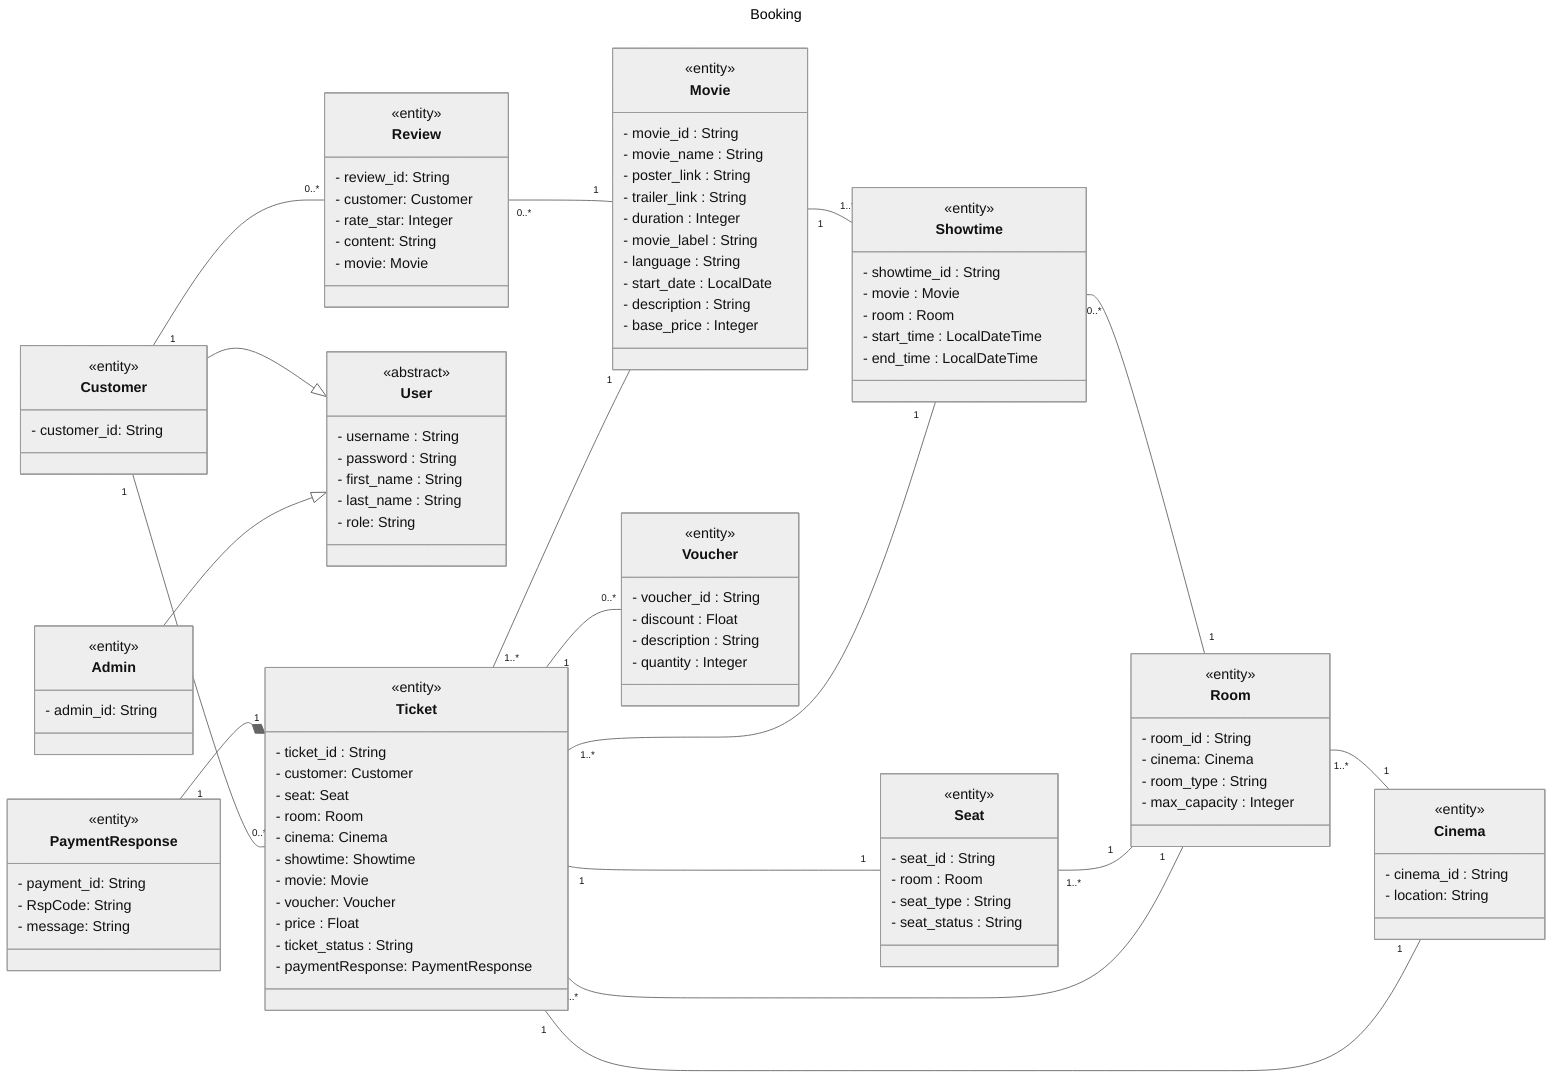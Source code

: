 ---
config:
  theme: neutral
  layout: dagre
  look: classic
title: Booking
---
classDiagram
direction LR
    class Movie {
	    - movie_id : String
	    - movie_name : String
	    - poster_link : String
	    - trailer_link : String
	    - duration : Integer
	    - movie_label : String
	    - language : String
	    - start_date : LocalDate
	    - description : String
	    - base_price : Integer
    }
    class Showtime {
	    - showtime_id : String
	    - movie : Movie
	    - room : Room
	    - start_time : LocalDateTime
	    - end_time : LocalDateTime
    }
    class Seat {
	    - seat_id : String
	    - room : Room
	    - seat_type : String
	    - seat_status : String
    }
    class Room {
	    - room_id : String
        - cinema: Cinema
	    - room_type : String
	    - max_capacity : Integer
    }
    class Cinema {
	    - cinema_id : String
	    - location: String
    }
    class Ticket {
	    - ticket_id : String
	    - customer: Customer
	    - seat: Seat
	    - room: Room
        - cinema: Cinema
	    - showtime: Showtime
	    - movie: Movie
	    - voucher: Voucher
	    - price : Float
	    - ticket_status : String
	    - paymentResponse: PaymentResponse
    }
    class Voucher {
	    - voucher_id : String
	    - discount : Float
	    - description : String
	    - quantity : Integer
    }
    class Customer {
	    - customer_id: String
    }
    class User {
	    - username : String
	    - password : String
	    - first_name : String
	    - last_name : String
	    - role: String
    }
    class Admin {
	    - admin_id: String
    }
    class PaymentResponse {
	    - payment_id: String
	    - RspCode: String
	    - message: String
    }
    class Review {
	    - review_id: String
	    - customer: Customer
	    - rate_star: Integer
	    - content: String
	    - movie: Movie
    }

	<<abstract>> User
	<<entity>> Movie
	<<entity>> Showtime
	<<entity>> Seat
	<<entity>> Room
	<<entity>> Ticket
	<<entity>> Voucher
	<<entity>> Customer
	<<entity>> Admin
	<<entity>> PaymentResponse
	<<entity>> Review
    <<entity>> Cinema

    Customer --|> User
    Admin --|> User
    PaymentResponse "1" --* "1" Ticket
    Review "0..*" -- "1" Movie
    Customer "1" -- "0..*" Review
    Movie "1" -- "1..*" Showtime
    Showtime "0..*" -- "1" Room
    Seat "1..*" -- "1" Room
    Ticket "1" -- "1" Seat
    Room "1..*" -- "1" Cinema
    Ticket "1..*" -- "1" Room
    Ticket "1..*" -- "1" Showtime
    Ticket "1..*" -- "1" Movie
    Ticket "1" -- "1" Cinema
    Ticket "1" -- "0..*" Voucher
    Customer "1" -- "0..*" Ticket